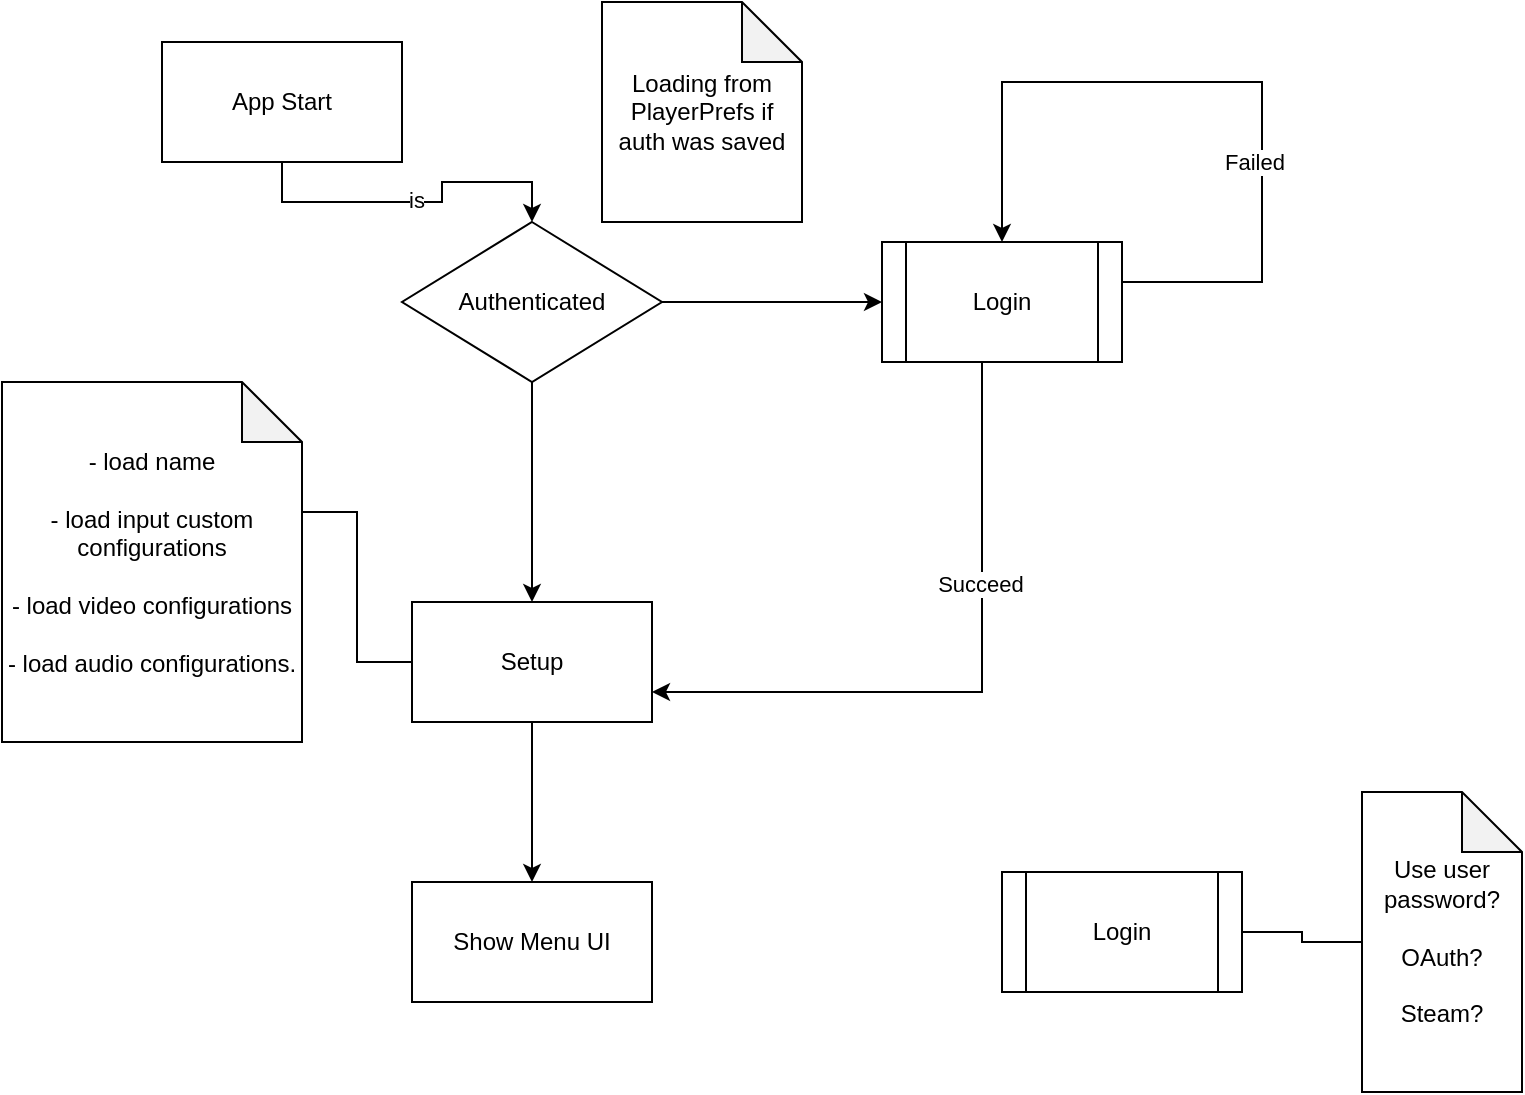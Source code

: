 <mxfile version="14.4.4" type="github">
  <diagram id="1bBmZTWdJpM3CFMfT5JP" name="Page-1">
    <mxGraphModel dx="1422" dy="762" grid="1" gridSize="10" guides="1" tooltips="1" connect="1" arrows="1" fold="1" page="1" pageScale="1" pageWidth="850" pageHeight="1100" math="0" shadow="0">
      <root>
        <mxCell id="0" />
        <mxCell id="1" parent="0" />
        <mxCell id="1z3jomABF16I6msOwtXd-7" value="" style="edgeStyle=orthogonalEdgeStyle;rounded=0;orthogonalLoop=1;jettySize=auto;html=1;" parent="1" source="1z3jomABF16I6msOwtXd-1" target="1z3jomABF16I6msOwtXd-6" edge="1">
          <mxGeometry relative="1" as="geometry" />
        </mxCell>
        <mxCell id="Y8VPCgD-qVgG732eyoct-9" value="is" style="edgeLabel;html=1;align=center;verticalAlign=middle;resizable=0;points=[];" vertex="1" connectable="0" parent="1z3jomABF16I6msOwtXd-7">
          <mxGeometry x="-0.006" y="1" relative="1" as="geometry">
            <mxPoint as="offset" />
          </mxGeometry>
        </mxCell>
        <mxCell id="1z3jomABF16I6msOwtXd-1" value="App Start" style="rounded=0;whiteSpace=wrap;html=1;" parent="1" vertex="1">
          <mxGeometry x="160" y="190" width="120" height="60" as="geometry" />
        </mxCell>
        <mxCell id="1z3jomABF16I6msOwtXd-15" value="" style="edgeStyle=orthogonalEdgeStyle;rounded=0;orthogonalLoop=1;jettySize=auto;html=1;" parent="1" source="1z3jomABF16I6msOwtXd-2" target="1z3jomABF16I6msOwtXd-14" edge="1">
          <mxGeometry relative="1" as="geometry" />
        </mxCell>
        <mxCell id="1z3jomABF16I6msOwtXd-2" value="Setup" style="rounded=0;whiteSpace=wrap;html=1;" parent="1" vertex="1">
          <mxGeometry x="285" y="470" width="120" height="60" as="geometry" />
        </mxCell>
        <mxCell id="1z3jomABF16I6msOwtXd-12" style="edgeStyle=orthogonalEdgeStyle;rounded=0;orthogonalLoop=1;jettySize=auto;html=1;entryX=1;entryY=0.75;entryDx=0;entryDy=0;exitX=0.4;exitY=0.983;exitDx=0;exitDy=0;exitPerimeter=0;" parent="1" source="Y8VPCgD-qVgG732eyoct-1" target="1z3jomABF16I6msOwtXd-2" edge="1">
          <mxGeometry relative="1" as="geometry">
            <Array as="points">
              <mxPoint x="570" y="349" />
              <mxPoint x="570" y="515" />
            </Array>
            <mxPoint x="570" y="350" as="sourcePoint" />
          </mxGeometry>
        </mxCell>
        <mxCell id="1z3jomABF16I6msOwtXd-13" value="Succeed" style="edgeLabel;html=1;align=center;verticalAlign=middle;resizable=0;points=[];" parent="1z3jomABF16I6msOwtXd-12" vertex="1" connectable="0">
          <mxGeometry x="-0.315" y="-1" relative="1" as="geometry">
            <mxPoint as="offset" />
          </mxGeometry>
        </mxCell>
        <mxCell id="1z3jomABF16I6msOwtXd-8" style="edgeStyle=orthogonalEdgeStyle;rounded=0;orthogonalLoop=1;jettySize=auto;html=1;" parent="1" source="1z3jomABF16I6msOwtXd-6" target="1z3jomABF16I6msOwtXd-2" edge="1">
          <mxGeometry relative="1" as="geometry" />
        </mxCell>
        <mxCell id="1z3jomABF16I6msOwtXd-9" style="edgeStyle=orthogonalEdgeStyle;rounded=0;orthogonalLoop=1;jettySize=auto;html=1;entryX=0;entryY=0.5;entryDx=0;entryDy=0;" parent="1" source="1z3jomABF16I6msOwtXd-6" target="Y8VPCgD-qVgG732eyoct-1" edge="1">
          <mxGeometry relative="1" as="geometry">
            <mxPoint x="520" y="320" as="targetPoint" />
          </mxGeometry>
        </mxCell>
        <mxCell id="1z3jomABF16I6msOwtXd-6" value="Authenticated" style="rhombus;whiteSpace=wrap;html=1;rounded=0;" parent="1" vertex="1">
          <mxGeometry x="280" y="280" width="130" height="80" as="geometry" />
        </mxCell>
        <mxCell id="1z3jomABF16I6msOwtXd-10" style="edgeStyle=orthogonalEdgeStyle;rounded=0;orthogonalLoop=1;jettySize=auto;html=1;entryX=0.5;entryY=0;entryDx=0;entryDy=0;exitX=1;exitY=0.25;exitDx=0;exitDy=0;" parent="1" source="Y8VPCgD-qVgG732eyoct-1" target="Y8VPCgD-qVgG732eyoct-1" edge="1">
          <mxGeometry relative="1" as="geometry">
            <Array as="points">
              <mxPoint x="640" y="310" />
              <mxPoint x="710" y="310" />
              <mxPoint x="710" y="210" />
              <mxPoint x="580" y="210" />
            </Array>
            <mxPoint x="650" y="310" as="sourcePoint" />
            <mxPoint x="580" y="290" as="targetPoint" />
          </mxGeometry>
        </mxCell>
        <mxCell id="1z3jomABF16I6msOwtXd-11" value="Failed" style="edgeLabel;html=1;align=center;verticalAlign=middle;resizable=0;points=[];" parent="1z3jomABF16I6msOwtXd-10" vertex="1" connectable="0">
          <mxGeometry x="-0.3" y="4" relative="1" as="geometry">
            <mxPoint as="offset" />
          </mxGeometry>
        </mxCell>
        <mxCell id="1z3jomABF16I6msOwtXd-14" value="Show Menu UI" style="rounded=0;whiteSpace=wrap;html=1;" parent="1" vertex="1">
          <mxGeometry x="285" y="610" width="120" height="60" as="geometry" />
        </mxCell>
        <mxCell id="1z3jomABF16I6msOwtXd-21" style="rounded=0;orthogonalLoop=1;jettySize=auto;html=1;exitX=0;exitY=0;exitDx=80;exitDy=65;exitPerimeter=0;endArrow=none;endFill=0;edgeStyle=orthogonalEdgeStyle;" parent="1" source="1z3jomABF16I6msOwtXd-16" target="1z3jomABF16I6msOwtXd-2" edge="1">
          <mxGeometry relative="1" as="geometry" />
        </mxCell>
        <mxCell id="1z3jomABF16I6msOwtXd-16" value="- load name&lt;br&gt;&lt;br&gt;- load input custom configurations&lt;br&gt;&lt;br&gt;- load video configurations&lt;br&gt;&lt;br&gt;- load audio configurations." style="shape=note;whiteSpace=wrap;html=1;backgroundOutline=1;darkOpacity=0.05;" parent="1" vertex="1">
          <mxGeometry x="80" y="360" width="150" height="180" as="geometry" />
        </mxCell>
        <mxCell id="Y8VPCgD-qVgG732eyoct-1" value="Login" style="shape=process;whiteSpace=wrap;html=1;backgroundOutline=1;" vertex="1" parent="1">
          <mxGeometry x="520" y="290" width="120" height="60" as="geometry" />
        </mxCell>
        <mxCell id="Y8VPCgD-qVgG732eyoct-7" style="edgeStyle=orthogonalEdgeStyle;rounded=0;orthogonalLoop=1;jettySize=auto;html=1;exitX=1;exitY=0.5;exitDx=0;exitDy=0;entryX=0;entryY=0.5;entryDx=0;entryDy=0;entryPerimeter=0;endArrow=none;endFill=0;" edge="1" parent="1" source="Y8VPCgD-qVgG732eyoct-5" target="Y8VPCgD-qVgG732eyoct-6">
          <mxGeometry relative="1" as="geometry" />
        </mxCell>
        <mxCell id="Y8VPCgD-qVgG732eyoct-5" value="Login" style="shape=process;whiteSpace=wrap;html=1;backgroundOutline=1;" vertex="1" parent="1">
          <mxGeometry x="580" y="605" width="120" height="60" as="geometry" />
        </mxCell>
        <mxCell id="Y8VPCgD-qVgG732eyoct-6" value="Use user password?&lt;br&gt;&lt;br&gt;OAuth?&lt;br&gt;&lt;br&gt;Steam?" style="shape=note;whiteSpace=wrap;html=1;backgroundOutline=1;darkOpacity=0.05;" vertex="1" parent="1">
          <mxGeometry x="760" y="565" width="80" height="150" as="geometry" />
        </mxCell>
        <mxCell id="Y8VPCgD-qVgG732eyoct-10" value="Loading from PlayerPrefs if auth was saved" style="shape=note;whiteSpace=wrap;html=1;backgroundOutline=1;darkOpacity=0.05;" vertex="1" parent="1">
          <mxGeometry x="380" y="170" width="100" height="110" as="geometry" />
        </mxCell>
      </root>
    </mxGraphModel>
  </diagram>
</mxfile>
